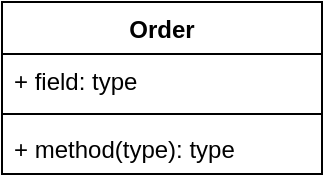 <mxfile version="19.0.3" type="device"><diagram id="SH6rRTG6N9a8lCWBJPHM" name="Page-1"><mxGraphModel dx="462" dy="861" grid="1" gridSize="10" guides="1" tooltips="1" connect="1" arrows="1" fold="1" page="1" pageScale="1" pageWidth="827" pageHeight="1169" math="0" shadow="0"><root><mxCell id="0"/><mxCell id="1" parent="0"/><mxCell id="2LW2BDp9wn7ZF-l__DWW-2" value="Order" style="swimlane;fontStyle=1;align=center;verticalAlign=top;childLayout=stackLayout;horizontal=1;startSize=26;horizontalStack=0;resizeParent=1;resizeParentMax=0;resizeLast=0;collapsible=1;marginBottom=0;" vertex="1" parent="1"><mxGeometry x="160" y="200" width="160" height="86" as="geometry"/></mxCell><mxCell id="2LW2BDp9wn7ZF-l__DWW-3" value="+ field: type" style="text;strokeColor=none;fillColor=none;align=left;verticalAlign=top;spacingLeft=4;spacingRight=4;overflow=hidden;rotatable=0;points=[[0,0.5],[1,0.5]];portConstraint=eastwest;" vertex="1" parent="2LW2BDp9wn7ZF-l__DWW-2"><mxGeometry y="26" width="160" height="26" as="geometry"/></mxCell><mxCell id="2LW2BDp9wn7ZF-l__DWW-4" value="" style="line;strokeWidth=1;fillColor=none;align=left;verticalAlign=middle;spacingTop=-1;spacingLeft=3;spacingRight=3;rotatable=0;labelPosition=right;points=[];portConstraint=eastwest;" vertex="1" parent="2LW2BDp9wn7ZF-l__DWW-2"><mxGeometry y="52" width="160" height="8" as="geometry"/></mxCell><mxCell id="2LW2BDp9wn7ZF-l__DWW-5" value="+ method(type): type" style="text;strokeColor=none;fillColor=none;align=left;verticalAlign=top;spacingLeft=4;spacingRight=4;overflow=hidden;rotatable=0;points=[[0,0.5],[1,0.5]];portConstraint=eastwest;" vertex="1" parent="2LW2BDp9wn7ZF-l__DWW-2"><mxGeometry y="60" width="160" height="26" as="geometry"/></mxCell></root></mxGraphModel></diagram></mxfile>